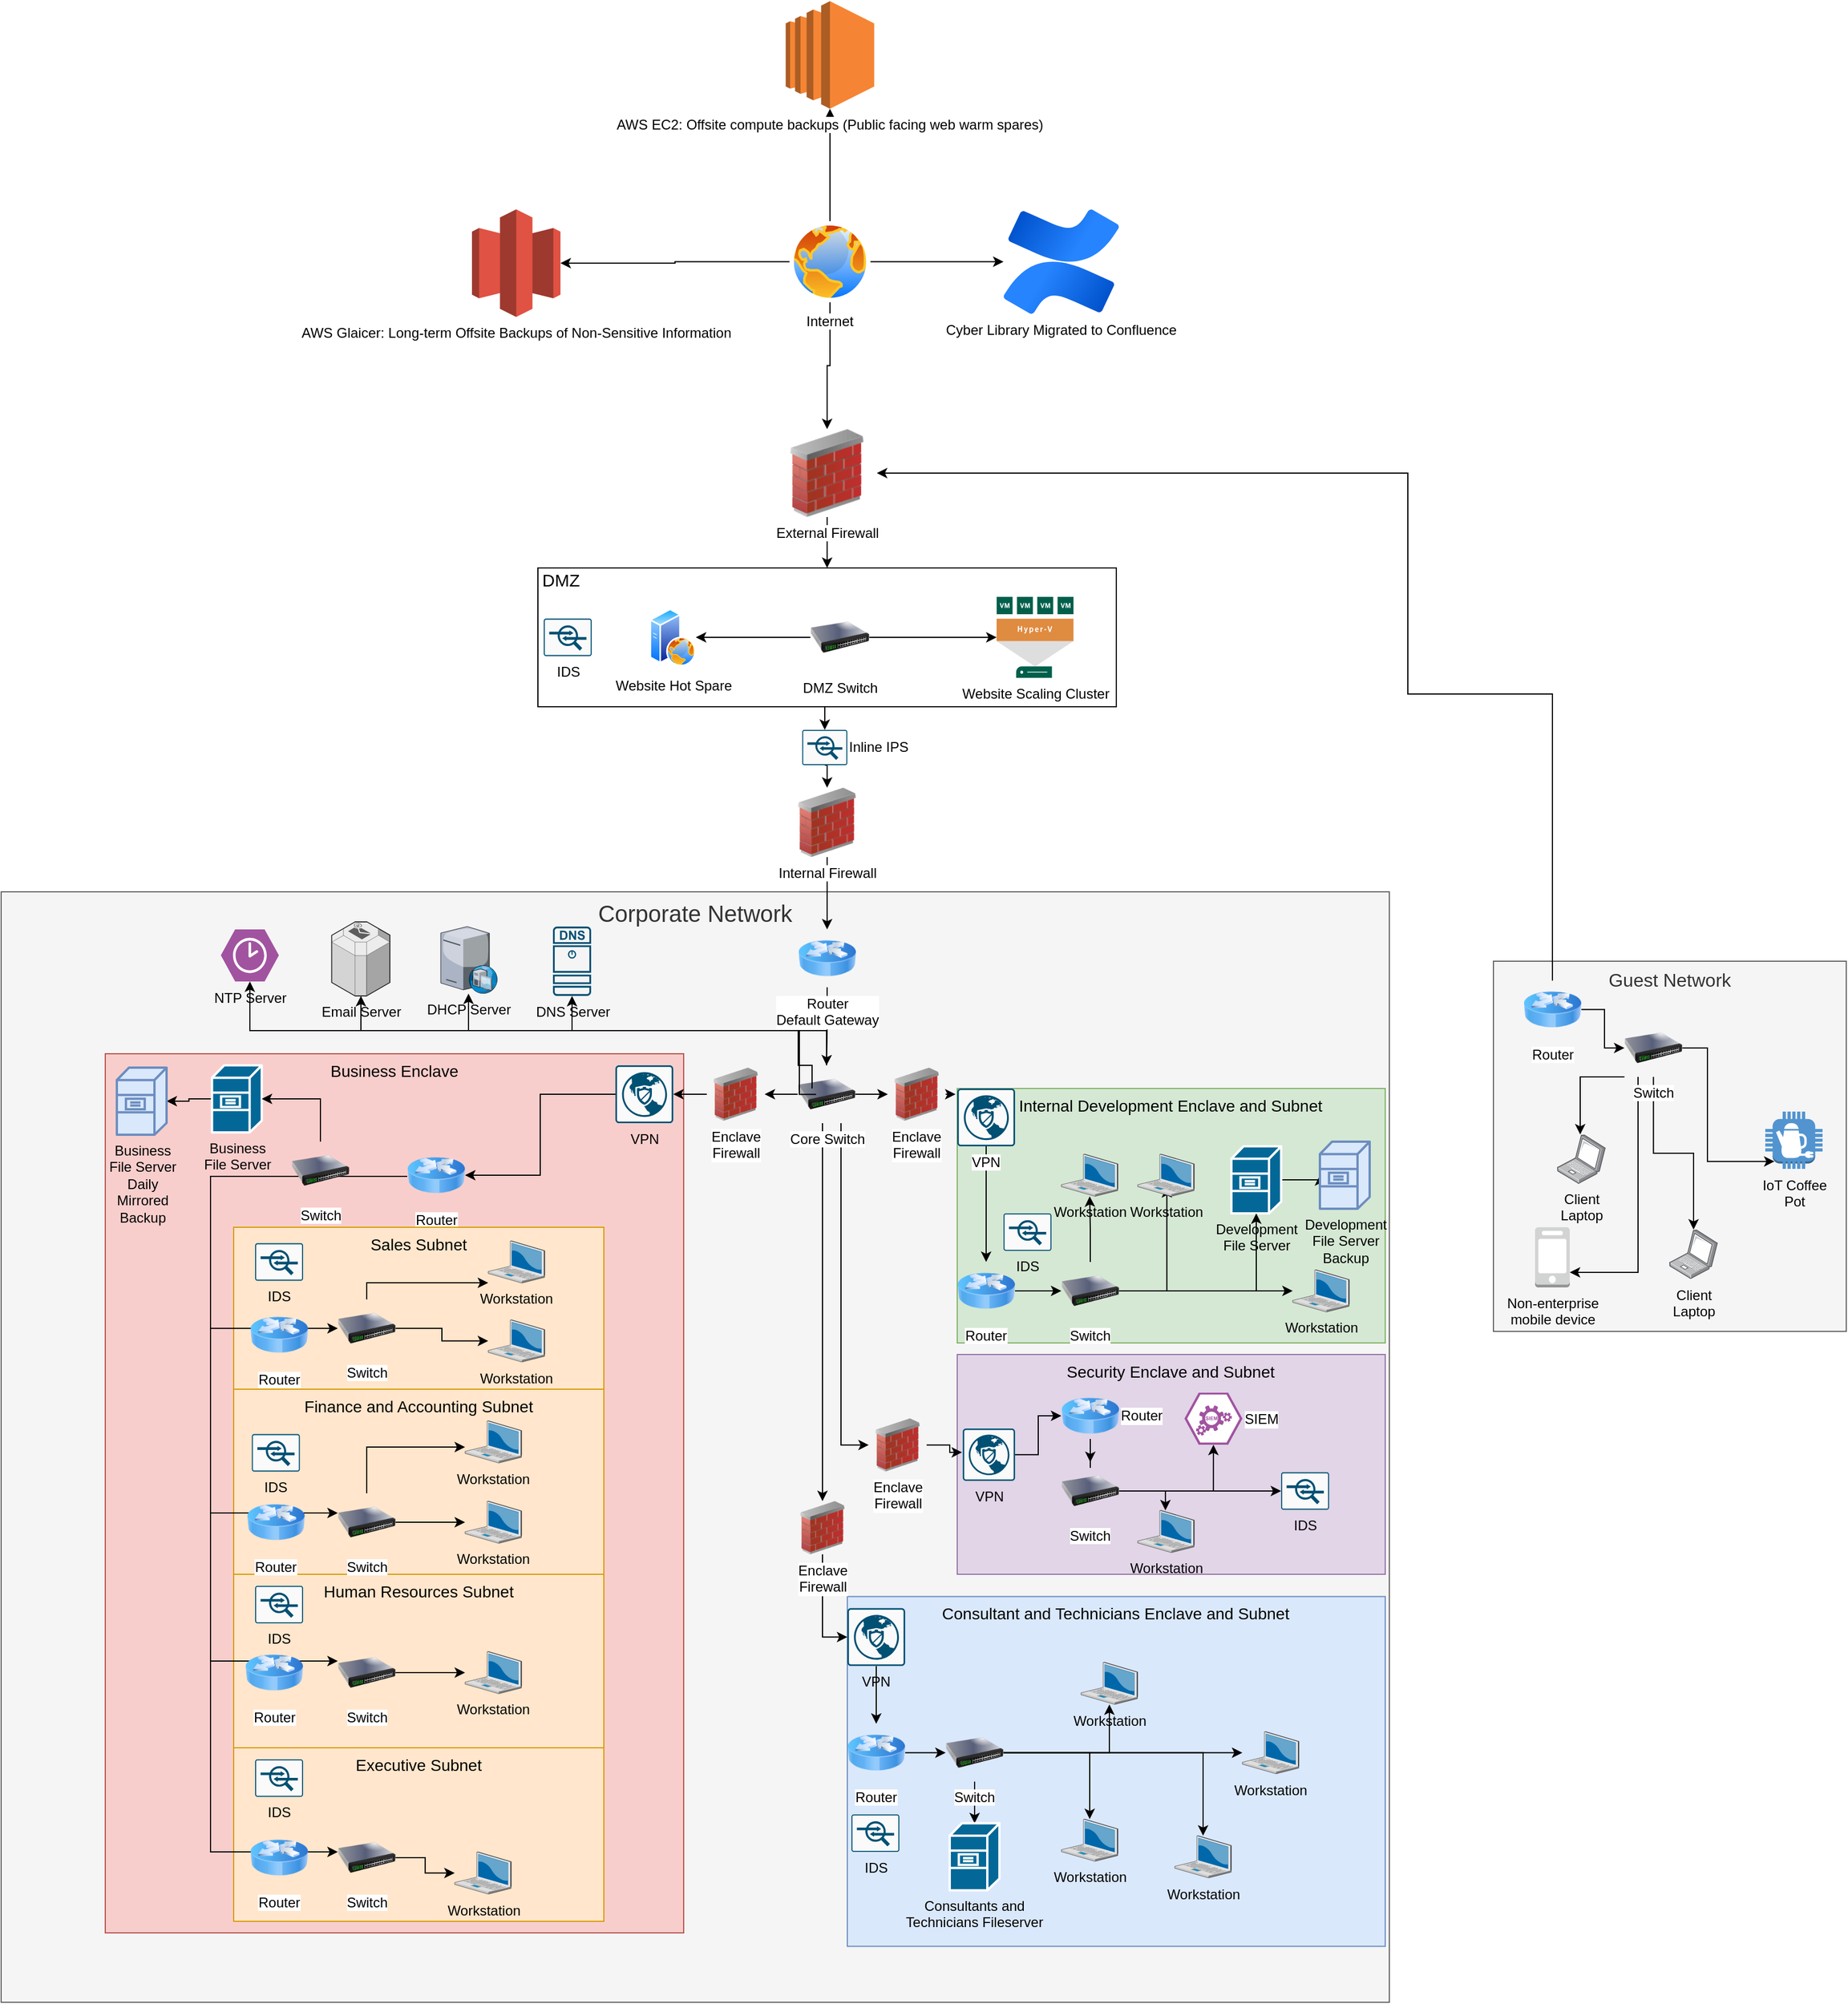<mxfile version="13.11.0" type="device"><diagram id="u_ehcdMOHUAK1EdQ8wX_" name="Page-1"><mxGraphModel dx="2146" dy="2071" grid="1" gridSize="10" guides="1" tooltips="1" connect="1" arrows="1" fold="1" page="1" pageScale="1" pageWidth="850" pageHeight="1100" math="0" shadow="0"><root><mxCell id="0"/><mxCell id="1" parent="0"/><mxCell id="gF_fDFr7XW9QBrpPYBsz-3" value="&lt;font style=&quot;font-size: 20px&quot;&gt;Corporate Network&lt;/font&gt;" style="rounded=0;whiteSpace=wrap;html=1;fillColor=#f5f5f5;strokeColor=#666666;fontColor=#333333;verticalAlign=top;" parent="1" vertex="1"><mxGeometry x="-560" y="280" width="1200" height="960" as="geometry"/></mxCell><mxCell id="3FrLMe8r2dk3RwsFXoBs-33" value="&lt;font style=&quot;font-size: 14px&quot;&gt;Business Enclave&lt;/font&gt;" style="rounded=0;whiteSpace=wrap;html=1;verticalAlign=top;labelBackgroundColor=none;fillColor=#f8cecc;strokeColor=#b85450;" parent="1" vertex="1"><mxGeometry x="-470" y="420" width="500" height="760" as="geometry"/></mxCell><mxCell id="gF_fDFr7XW9QBrpPYBsz-6" value="&lt;font style=&quot;font-size: 14px&quot;&gt;Finance and Accounting Subnet&lt;/font&gt;" style="rounded=0;whiteSpace=wrap;html=1;verticalAlign=top;labelBackgroundColor=none;fillColor=#ffe6cc;strokeColor=#d79b00;" parent="1" vertex="1"><mxGeometry x="-359" y="710" width="320" height="160" as="geometry"/></mxCell><mxCell id="3FrLMe8r2dk3RwsFXoBs-3" value="&lt;font style=&quot;font-size: 14px&quot;&gt;Consultant and Technicians Enclave and Subnet&lt;/font&gt;" style="rounded=0;whiteSpace=wrap;html=1;verticalAlign=top;labelBackgroundColor=none;fillColor=#dae8fc;strokeColor=#6c8ebf;" parent="1" vertex="1"><mxGeometry x="171.47" y="889.25" width="465" height="302.4" as="geometry"/></mxCell><mxCell id="3FrLMe8r2dk3RwsFXoBs-18" style="edgeStyle=orthogonalEdgeStyle;rounded=0;orthogonalLoop=1;jettySize=auto;html=1;" parent="1" source="dBko6rrVKHYbk5EuPUjz-1" target="dBko6rrVKHYbk5EuPUjz-3" edge="1"><mxGeometry relative="1" as="geometry"/></mxCell><mxCell id="dBko6rrVKHYbk5EuPUjz-1" value="Router&lt;br&gt;Default Gateway" style="image;html=1;image=img/lib/clip_art/networking/Router_Icon_128x128.png" parent="1" vertex="1"><mxGeometry x="129" y="312.5" width="50" height="50" as="geometry"/></mxCell><mxCell id="3FrLMe8r2dk3RwsFXoBs-47" style="edgeStyle=orthogonalEdgeStyle;rounded=0;orthogonalLoop=1;jettySize=auto;html=1;entryX=0.5;entryY=0;entryDx=0;entryDy=0;" parent="1" source="dBko6rrVKHYbk5EuPUjz-3" target="Wy-iinTYMPaem2PODy2R-119" edge="1"><mxGeometry relative="1" as="geometry"><Array as="points"><mxPoint x="150" y="550"/><mxPoint x="150" y="550"/></Array><mxPoint x="150" y="840" as="targetPoint"/></mxGeometry></mxCell><mxCell id="3FrLMe8r2dk3RwsFXoBs-140" style="edgeStyle=orthogonalEdgeStyle;rounded=0;orthogonalLoop=1;jettySize=auto;html=1;entryX=0.5;entryY=1;entryDx=0;entryDy=0;entryPerimeter=0;" parent="1" source="dBko6rrVKHYbk5EuPUjz-3" target="3FrLMe8r2dk3RwsFXoBs-134" edge="1"><mxGeometry relative="1" as="geometry"><Array as="points"><mxPoint x="130" y="400"/><mxPoint x="-66" y="400"/></Array></mxGeometry></mxCell><mxCell id="3FrLMe8r2dk3RwsFXoBs-162" style="edgeStyle=orthogonalEdgeStyle;rounded=0;orthogonalLoop=1;jettySize=auto;html=1;entryX=0.5;entryY=1;entryDx=0;entryDy=0;entryPerimeter=0;" parent="1" source="dBko6rrVKHYbk5EuPUjz-3" target="3FrLMe8r2dk3RwsFXoBs-161" edge="1"><mxGeometry relative="1" as="geometry"><Array as="points"><mxPoint x="154" y="400"/><mxPoint x="-345" y="400"/></Array></mxGeometry></mxCell><mxCell id="Wy-iinTYMPaem2PODy2R-123" style="edgeStyle=orthogonalEdgeStyle;rounded=0;orthogonalLoop=1;jettySize=auto;html=1;exitX=0.75;exitY=1;exitDx=0;exitDy=0;entryX=0;entryY=0.5;entryDx=0;entryDy=0;" edge="1" parent="1" source="dBko6rrVKHYbk5EuPUjz-3" target="Wy-iinTYMPaem2PODy2R-122"><mxGeometry relative="1" as="geometry"/></mxCell><mxCell id="Wy-iinTYMPaem2PODy2R-128" style="edgeStyle=orthogonalEdgeStyle;rounded=0;orthogonalLoop=1;jettySize=auto;html=1;exitX=1;exitY=0.5;exitDx=0;exitDy=0;" edge="1" parent="1" source="dBko6rrVKHYbk5EuPUjz-3" target="Wy-iinTYMPaem2PODy2R-127"><mxGeometry relative="1" as="geometry"/></mxCell><mxCell id="Wy-iinTYMPaem2PODy2R-132" style="edgeStyle=orthogonalEdgeStyle;rounded=0;orthogonalLoop=1;jettySize=auto;html=1;entryX=1;entryY=0.5;entryDx=0;entryDy=0;" edge="1" parent="1" source="dBko6rrVKHYbk5EuPUjz-3" target="Wy-iinTYMPaem2PODy2R-130"><mxGeometry relative="1" as="geometry"/></mxCell><mxCell id="dBko6rrVKHYbk5EuPUjz-3" value="Core Switch" style="image;html=1;image=img/lib/clip_art/networking/Switch_128x128.png" parent="1" vertex="1"><mxGeometry x="128.5" y="430" width="50" height="50" as="geometry"/></mxCell><mxCell id="3FrLMe8r2dk3RwsFXoBs-154" style="edgeStyle=orthogonalEdgeStyle;rounded=0;orthogonalLoop=1;jettySize=auto;html=1;" parent="1" source="dBko6rrVKHYbk5EuPUjz-7" target="3FrLMe8r2dk3RwsFXoBs-153" edge="1"><mxGeometry relative="1" as="geometry"/></mxCell><mxCell id="Wy-iinTYMPaem2PODy2R-136" style="edgeStyle=orthogonalEdgeStyle;rounded=0;orthogonalLoop=1;jettySize=auto;html=1;exitX=0.5;exitY=1;exitDx=0;exitDy=0;entryX=0.5;entryY=0;entryDx=0;entryDy=0;" edge="1" parent="1" source="dBko6rrVKHYbk5EuPUjz-7" target="3FrLMe8r2dk3RwsFXoBs-138"><mxGeometry relative="1" as="geometry"/></mxCell><mxCell id="Wy-iinTYMPaem2PODy2R-151" style="edgeStyle=orthogonalEdgeStyle;rounded=0;orthogonalLoop=1;jettySize=auto;html=1;exitX=0;exitY=0.5;exitDx=0;exitDy=0;entryX=1;entryY=0.5;entryDx=0;entryDy=0;entryPerimeter=0;" edge="1" parent="1" source="dBko6rrVKHYbk5EuPUjz-7" target="Wy-iinTYMPaem2PODy2R-150"><mxGeometry relative="1" as="geometry"/></mxCell><mxCell id="Wy-iinTYMPaem2PODy2R-153" style="edgeStyle=orthogonalEdgeStyle;rounded=0;orthogonalLoop=1;jettySize=auto;html=1;exitX=0.5;exitY=0;exitDx=0;exitDy=0;entryX=0.5;entryY=1;entryDx=0;entryDy=0;entryPerimeter=0;" edge="1" parent="1" source="dBko6rrVKHYbk5EuPUjz-7" target="Wy-iinTYMPaem2PODy2R-152"><mxGeometry relative="1" as="geometry"/></mxCell><mxCell id="dBko6rrVKHYbk5EuPUjz-7" value="Internet" style="aspect=fixed;perimeter=ellipsePerimeter;html=1;align=center;shadow=0;dashed=0;spacingTop=3;image;image=img/lib/active_directory/internet_globe.svg;" parent="1" vertex="1"><mxGeometry x="121.47" y="-299.75" width="70" height="70" as="geometry"/></mxCell><mxCell id="gF_fDFr7XW9QBrpPYBsz-4" value="&lt;font style=&quot;font-size: 16px&quot;&gt;Guest Network&lt;/font&gt;" style="rounded=0;whiteSpace=wrap;html=1;fillColor=#f5f5f5;strokeColor=#666666;fontColor=#333333;verticalAlign=top;" parent="1" vertex="1"><mxGeometry x="730" y="340" width="305" height="320" as="geometry"/></mxCell><mxCell id="3FrLMe8r2dk3RwsFXoBs-137" style="edgeStyle=orthogonalEdgeStyle;rounded=0;orthogonalLoop=1;jettySize=auto;html=1;entryX=1;entryY=0.5;entryDx=0;entryDy=0;" parent="1" source="gF_fDFr7XW9QBrpPYBsz-5" target="3FrLMe8r2dk3RwsFXoBs-23" edge="1"><mxGeometry relative="1" as="geometry"/></mxCell><mxCell id="gF_fDFr7XW9QBrpPYBsz-5" value="VPN" style="points=[[0.015,0.015,0],[0.985,0.015,0],[0.985,0.985,0],[0.015,0.985,0],[0.25,0,0],[0.5,0,0],[0.75,0,0],[1,0.25,0],[1,0.5,0],[1,0.75,0],[0.75,1,0],[0.5,1,0],[0.25,1,0],[0,0.75,0],[0,0.5,0],[0,0.25,0]];verticalLabelPosition=bottom;html=1;verticalAlign=top;aspect=fixed;align=center;pointerEvents=1;shape=mxgraph.cisco19.rect;prIcon=virtual_private_network;fillColor=#FAFAFA;strokeColor=#005073;" parent="1" vertex="1"><mxGeometry x="-29" y="430" width="50" height="50" as="geometry"/></mxCell><mxCell id="gF_fDFr7XW9QBrpPYBsz-8" value="&lt;font style=&quot;font-size: 14px&quot;&gt;Executive Subnet&lt;/font&gt;" style="rounded=0;whiteSpace=wrap;html=1;verticalAlign=top;labelBackgroundColor=none;fillColor=#ffe6cc;strokeColor=#d79b00;" parent="1" vertex="1"><mxGeometry x="-359" y="1020" width="320" height="150" as="geometry"/></mxCell><mxCell id="gF_fDFr7XW9QBrpPYBsz-9" value="&lt;font style=&quot;font-size: 14px&quot;&gt;Internal Development Enclave and Subnet&lt;/font&gt;" style="rounded=0;whiteSpace=wrap;html=1;verticalAlign=top;labelBackgroundColor=none;fillColor=#d5e8d4;strokeColor=#82b366;" parent="1" vertex="1"><mxGeometry x="266.47" y="450" width="370" height="220" as="geometry"/></mxCell><mxCell id="gF_fDFr7XW9QBrpPYBsz-10" value="Non-enterprise&lt;br&gt;mobile device" style="outlineConnect=0;dashed=0;verticalLabelPosition=bottom;verticalAlign=top;align=center;html=1;shape=mxgraph.aws3.mobile_client;fillColor=#D2D3D3;gradientColor=none;labelBackgroundColor=none;" parent="1" vertex="1"><mxGeometry x="766" y="570" width="30" height="52" as="geometry"/></mxCell><mxCell id="gF_fDFr7XW9QBrpPYBsz-11" value="Client&lt;br&gt;Laptop" style="points=[];aspect=fixed;html=1;align=center;shadow=0;dashed=0;image;image=img/lib/allied_telesis/computer_and_terminals/Laptop.svg;labelBackgroundColor=none;" parent="1" vertex="1"><mxGeometry x="785" y="489.8" width="42" height="42.6" as="geometry"/></mxCell><mxCell id="gF_fDFr7XW9QBrpPYBsz-12" value="Client&lt;br&gt;Laptop" style="points=[];aspect=fixed;html=1;align=center;shadow=0;dashed=0;image;image=img/lib/allied_telesis/computer_and_terminals/Laptop.svg;labelBackgroundColor=none;" parent="1" vertex="1"><mxGeometry x="881.95" y="572" width="42" height="42.6" as="geometry"/></mxCell><mxCell id="gF_fDFr7XW9QBrpPYBsz-13" value="IoT Coffee&lt;br&gt;Pot" style="outlineConnect=0;dashed=0;verticalLabelPosition=bottom;verticalAlign=top;align=center;html=1;shape=mxgraph.aws3.coffee_pot;fillColor=#5294CF;gradientColor=none;labelBackgroundColor=none;" parent="1" vertex="1"><mxGeometry x="965" y="470" width="49.5" height="49.5" as="geometry"/></mxCell><mxCell id="3FrLMe8r2dk3RwsFXoBs-4" value="&lt;font style=&quot;font-size: 14px&quot;&gt;Human Resources Subnet&lt;/font&gt;" style="rounded=0;whiteSpace=wrap;html=1;verticalAlign=top;labelBackgroundColor=none;fillColor=#ffe6cc;strokeColor=#d79b00;" parent="1" vertex="1"><mxGeometry x="-359" y="870" width="320" height="150" as="geometry"/></mxCell><mxCell id="Wy-iinTYMPaem2PODy2R-156" style="edgeStyle=orthogonalEdgeStyle;rounded=0;orthogonalLoop=1;jettySize=auto;html=1;" edge="1" parent="1" source="3FrLMe8r2dk3RwsFXoBs-5" target="Wy-iinTYMPaem2PODy2R-155"><mxGeometry relative="1" as="geometry"/></mxCell><mxCell id="3FrLMe8r2dk3RwsFXoBs-5" value="Business&lt;br&gt;File Server" style="shape=mxgraph.cisco.servers.file_server;html=1;pointerEvents=1;dashed=0;fillColor=#036897;strokeColor=#ffffff;strokeWidth=2;verticalLabelPosition=bottom;verticalAlign=top;align=center;outlineConnect=0;" parent="1" vertex="1"><mxGeometry x="-377.73" y="430" width="43" height="58" as="geometry"/></mxCell><mxCell id="Wy-iinTYMPaem2PODy2R-163" style="edgeStyle=orthogonalEdgeStyle;rounded=0;orthogonalLoop=1;jettySize=auto;html=1;exitX=1;exitY=0.5;exitDx=0;exitDy=0;exitPerimeter=0;entryX=0;entryY=0.5;entryDx=0;entryDy=0;entryPerimeter=0;" edge="1" parent="1" source="3FrLMe8r2dk3RwsFXoBs-7" target="Wy-iinTYMPaem2PODy2R-162"><mxGeometry relative="1" as="geometry"/></mxCell><mxCell id="3FrLMe8r2dk3RwsFXoBs-7" value="Development&lt;br&gt;File Server" style="shape=mxgraph.cisco.servers.file_server;html=1;pointerEvents=1;dashed=0;fillColor=#036897;strokeColor=#ffffff;strokeWidth=2;verticalLabelPosition=bottom;verticalAlign=top;align=center;outlineConnect=0;" parent="1" vertex="1"><mxGeometry x="503.47" y="500" width="43" height="58" as="geometry"/></mxCell><mxCell id="3FrLMe8r2dk3RwsFXoBs-108" style="edgeStyle=orthogonalEdgeStyle;rounded=0;orthogonalLoop=1;jettySize=auto;html=1;" parent="1" source="3FrLMe8r2dk3RwsFXoBs-8" target="3FrLMe8r2dk3RwsFXoBs-26" edge="1"><mxGeometry relative="1" as="geometry"/></mxCell><mxCell id="3FrLMe8r2dk3RwsFXoBs-8" value="VPN" style="points=[[0.015,0.015,0],[0.985,0.015,0],[0.985,0.985,0],[0.015,0.985,0],[0.25,0,0],[0.5,0,0],[0.75,0,0],[1,0.25,0],[1,0.5,0],[1,0.75,0],[0.75,1,0],[0.5,1,0],[0.25,1,0],[0,0.75,0],[0,0.5,0],[0,0.25,0]];verticalLabelPosition=bottom;html=1;verticalAlign=top;aspect=fixed;align=center;pointerEvents=1;shape=mxgraph.cisco19.rect;prIcon=virtual_private_network;fillColor=#FAFAFA;strokeColor=#005073;labelBackgroundColor=#ffffff;" parent="1" vertex="1"><mxGeometry x="266.47" y="450" width="50" height="50" as="geometry"/></mxCell><mxCell id="3FrLMe8r2dk3RwsFXoBs-76" value="" style="edgeStyle=orthogonalEdgeStyle;rounded=0;orthogonalLoop=1;jettySize=auto;html=1;" parent="1" source="3FrLMe8r2dk3RwsFXoBs-10" target="3FrLMe8r2dk3RwsFXoBs-25" edge="1"><mxGeometry relative="1" as="geometry"/></mxCell><mxCell id="3FrLMe8r2dk3RwsFXoBs-10" value="VPN" style="points=[[0.015,0.015,0],[0.985,0.015,0],[0.985,0.985,0],[0.015,0.985,0],[0.25,0,0],[0.5,0,0],[0.75,0,0],[1,0.25,0],[1,0.5,0],[1,0.75,0],[0.75,1,0],[0.5,1,0],[0.25,1,0],[0,0.75,0],[0,0.5,0],[0,0.25,0]];verticalLabelPosition=bottom;html=1;verticalAlign=top;aspect=fixed;align=center;pointerEvents=1;shape=mxgraph.cisco19.rect;prIcon=virtual_private_network;fillColor=#FAFAFA;strokeColor=#005073;" parent="1" vertex="1"><mxGeometry x="171.47" y="899.25" width="50" height="50" as="geometry"/></mxCell><mxCell id="3FrLMe8r2dk3RwsFXoBs-151" style="edgeStyle=orthogonalEdgeStyle;rounded=0;orthogonalLoop=1;jettySize=auto;html=1;" parent="1" source="3FrLMe8r2dk3RwsFXoBs-13" target="3FrLMe8r2dk3RwsFXoBs-144" edge="1"><mxGeometry relative="1" as="geometry"/></mxCell><mxCell id="3FrLMe8r2dk3RwsFXoBs-152" style="edgeStyle=orthogonalEdgeStyle;rounded=0;orthogonalLoop=1;jettySize=auto;html=1;" parent="1" source="3FrLMe8r2dk3RwsFXoBs-13" target="3FrLMe8r2dk3RwsFXoBs-146" edge="1"><mxGeometry relative="1" as="geometry"/></mxCell><mxCell id="3FrLMe8r2dk3RwsFXoBs-155" style="edgeStyle=orthogonalEdgeStyle;rounded=0;orthogonalLoop=1;jettySize=auto;html=1;entryX=0.515;entryY=0.781;entryDx=0;entryDy=0;entryPerimeter=0;" parent="1" source="3FrLMe8r2dk3RwsFXoBs-13" target="3FrLMe8r2dk3RwsFXoBs-145" edge="1"><mxGeometry relative="1" as="geometry"/></mxCell><mxCell id="3FrLMe8r2dk3RwsFXoBs-156" style="edgeStyle=orthogonalEdgeStyle;rounded=0;orthogonalLoop=1;jettySize=auto;html=1;entryX=0.5;entryY=1;entryDx=0;entryDy=0;entryPerimeter=0;" parent="1" source="3FrLMe8r2dk3RwsFXoBs-13" target="3FrLMe8r2dk3RwsFXoBs-7" edge="1"><mxGeometry relative="1" as="geometry"/></mxCell><mxCell id="3FrLMe8r2dk3RwsFXoBs-13" value="Switch" style="image;html=1;image=img/lib/clip_art/networking/Switch_128x128.png" parent="1" vertex="1"><mxGeometry x="356.47" y="600" width="50" height="50" as="geometry"/></mxCell><mxCell id="3FrLMe8r2dk3RwsFXoBs-125" style="edgeStyle=orthogonalEdgeStyle;rounded=0;orthogonalLoop=1;jettySize=auto;html=1;" parent="1" source="3FrLMe8r2dk3RwsFXoBs-14" target="3FrLMe8r2dk3RwsFXoBs-122" edge="1"><mxGeometry relative="1" as="geometry"/></mxCell><mxCell id="3FrLMe8r2dk3RwsFXoBs-126" style="edgeStyle=orthogonalEdgeStyle;rounded=0;orthogonalLoop=1;jettySize=auto;html=1;" parent="1" source="3FrLMe8r2dk3RwsFXoBs-14" target="3FrLMe8r2dk3RwsFXoBs-121" edge="1"><mxGeometry relative="1" as="geometry"><Array as="points"><mxPoint x="-244" y="760"/><mxPoint x="-135" y="760"/></Array></mxGeometry></mxCell><mxCell id="3FrLMe8r2dk3RwsFXoBs-14" value="Switch" style="image;html=1;image=img/lib/clip_art/networking/Switch_128x128.png" parent="1" vertex="1"><mxGeometry x="-269" y="800" width="50" height="50" as="geometry"/></mxCell><mxCell id="3FrLMe8r2dk3RwsFXoBs-36" style="edgeStyle=orthogonalEdgeStyle;rounded=0;orthogonalLoop=1;jettySize=auto;html=1;" parent="1" source="3FrLMe8r2dk3RwsFXoBs-23" target="3FrLMe8r2dk3RwsFXoBs-29" edge="1"><mxGeometry relative="1" as="geometry"><mxPoint x="-499" y="1040" as="targetPoint"/><Array as="points"><mxPoint x="-379" y="526"/><mxPoint x="-379" y="1110"/></Array></mxGeometry></mxCell><mxCell id="3FrLMe8r2dk3RwsFXoBs-39" style="edgeStyle=orthogonalEdgeStyle;rounded=0;orthogonalLoop=1;jettySize=auto;html=1;" parent="1" source="3FrLMe8r2dk3RwsFXoBs-23" target="3FrLMe8r2dk3RwsFXoBs-28" edge="1"><mxGeometry relative="1" as="geometry"><mxPoint x="-509" y="990" as="targetPoint"/><Array as="points"><mxPoint x="-379" y="526"/><mxPoint x="-379" y="945"/></Array></mxGeometry></mxCell><mxCell id="3FrLMe8r2dk3RwsFXoBs-40" style="edgeStyle=orthogonalEdgeStyle;rounded=0;orthogonalLoop=1;jettySize=auto;html=1;" parent="1" source="3FrLMe8r2dk3RwsFXoBs-23" target="3FrLMe8r2dk3RwsFXoBs-14" edge="1"><mxGeometry relative="1" as="geometry"><mxPoint x="-509" y="820" as="targetPoint"/><Array as="points"><mxPoint x="-379" y="526"/><mxPoint x="-379" y="817"/></Array></mxGeometry></mxCell><mxCell id="3FrLMe8r2dk3RwsFXoBs-23" value="Router" style="image;html=1;image=img/lib/clip_art/networking/Router_Icon_128x128.png" parent="1" vertex="1"><mxGeometry x="-209" y="500" width="50" height="50" as="geometry"/></mxCell><mxCell id="3FrLMe8r2dk3RwsFXoBs-105" style="edgeStyle=orthogonalEdgeStyle;rounded=0;orthogonalLoop=1;jettySize=auto;html=1;" parent="1" source="3FrLMe8r2dk3RwsFXoBs-25" target="3FrLMe8r2dk3RwsFXoBs-77" edge="1"><mxGeometry relative="1" as="geometry"/></mxCell><mxCell id="3FrLMe8r2dk3RwsFXoBs-25" value="Router" style="image;html=1;image=img/lib/clip_art/networking/Router_Icon_128x128.png" parent="1" vertex="1"><mxGeometry x="171.47" y="999.25" width="50" height="50" as="geometry"/></mxCell><mxCell id="3FrLMe8r2dk3RwsFXoBs-109" style="edgeStyle=orthogonalEdgeStyle;rounded=0;orthogonalLoop=1;jettySize=auto;html=1;" parent="1" source="3FrLMe8r2dk3RwsFXoBs-26" target="3FrLMe8r2dk3RwsFXoBs-13" edge="1"><mxGeometry relative="1" as="geometry"/></mxCell><mxCell id="3FrLMe8r2dk3RwsFXoBs-26" value="Router" style="image;html=1;image=img/lib/clip_art/networking/Router_Icon_128x128.png" parent="1" vertex="1"><mxGeometry x="266.47" y="600" width="50" height="50" as="geometry"/></mxCell><mxCell id="3FrLMe8r2dk3RwsFXoBs-129" style="edgeStyle=orthogonalEdgeStyle;rounded=0;orthogonalLoop=1;jettySize=auto;html=1;" parent="1" source="3FrLMe8r2dk3RwsFXoBs-28" target="3FrLMe8r2dk3RwsFXoBs-123" edge="1"><mxGeometry relative="1" as="geometry"/></mxCell><mxCell id="3FrLMe8r2dk3RwsFXoBs-28" value="Switch" style="image;html=1;image=img/lib/clip_art/networking/Switch_128x128.png" parent="1" vertex="1"><mxGeometry x="-269" y="930" width="50" height="50" as="geometry"/></mxCell><mxCell id="3FrLMe8r2dk3RwsFXoBs-130" style="edgeStyle=orthogonalEdgeStyle;rounded=0;orthogonalLoop=1;jettySize=auto;html=1;" parent="1" source="3FrLMe8r2dk3RwsFXoBs-29" target="3FrLMe8r2dk3RwsFXoBs-124" edge="1"><mxGeometry relative="1" as="geometry"/></mxCell><mxCell id="3FrLMe8r2dk3RwsFXoBs-29" value="Switch" style="image;html=1;image=img/lib/clip_art/networking/Switch_128x128.png" parent="1" vertex="1"><mxGeometry x="-269" y="1090" width="50" height="50" as="geometry"/></mxCell><mxCell id="3FrLMe8r2dk3RwsFXoBs-30" value="&lt;font style=&quot;font-size: 14px&quot;&gt;Sales Subnet&lt;/font&gt;" style="rounded=0;whiteSpace=wrap;html=1;verticalAlign=top;labelBackgroundColor=none;fillColor=#ffe6cc;strokeColor=#d79b00;" parent="1" vertex="1"><mxGeometry x="-359" y="570" width="320" height="140" as="geometry"/></mxCell><mxCell id="3FrLMe8r2dk3RwsFXoBs-127" style="edgeStyle=orthogonalEdgeStyle;rounded=0;orthogonalLoop=1;jettySize=auto;html=1;" parent="1" source="3FrLMe8r2dk3RwsFXoBs-32" target="3FrLMe8r2dk3RwsFXoBs-120" edge="1"><mxGeometry relative="1" as="geometry"/></mxCell><mxCell id="3FrLMe8r2dk3RwsFXoBs-128" style="edgeStyle=orthogonalEdgeStyle;rounded=0;orthogonalLoop=1;jettySize=auto;html=1;" parent="1" source="3FrLMe8r2dk3RwsFXoBs-32" target="3FrLMe8r2dk3RwsFXoBs-119" edge="1"><mxGeometry relative="1" as="geometry"><Array as="points"><mxPoint x="-244" y="618"/></Array></mxGeometry></mxCell><mxCell id="3FrLMe8r2dk3RwsFXoBs-32" value="Switch" style="image;html=1;image=img/lib/clip_art/networking/Switch_128x128.png" parent="1" vertex="1"><mxGeometry x="-269" y="632.4" width="50" height="50" as="geometry"/></mxCell><mxCell id="3FrLMe8r2dk3RwsFXoBs-37" style="edgeStyle=orthogonalEdgeStyle;rounded=0;orthogonalLoop=1;jettySize=auto;html=1;entryX=0;entryY=0.5;entryDx=0;entryDy=0;" parent="1" source="3FrLMe8r2dk3RwsFXoBs-23" target="3FrLMe8r2dk3RwsFXoBs-32" edge="1"><mxGeometry relative="1" as="geometry"><Array as="points"><mxPoint x="-379" y="526"/><mxPoint x="-379" y="657"/></Array></mxGeometry></mxCell><mxCell id="3FrLMe8r2dk3RwsFXoBs-43" value="&lt;font style=&quot;font-size: 14px&quot;&gt;Security Enclave and Subnet&lt;/font&gt;" style="rounded=0;whiteSpace=wrap;html=1;verticalAlign=top;labelBackgroundColor=none;fillColor=#e1d5e7;strokeColor=#9673a6;" parent="1" vertex="1"><mxGeometry x="266.47" y="680" width="370" height="190" as="geometry"/></mxCell><mxCell id="3FrLMe8r2dk3RwsFXoBs-58" style="edgeStyle=orthogonalEdgeStyle;rounded=0;orthogonalLoop=1;jettySize=auto;html=1;" parent="1" source="3FrLMe8r2dk3RwsFXoBs-44" target="3FrLMe8r2dk3RwsFXoBs-48" edge="1"><mxGeometry relative="1" as="geometry"/></mxCell><mxCell id="3FrLMe8r2dk3RwsFXoBs-44" value="VPN" style="points=[[0.015,0.015,0],[0.985,0.015,0],[0.985,0.985,0],[0.015,0.985,0],[0.25,0,0],[0.5,0,0],[0.75,0,0],[1,0.25,0],[1,0.5,0],[1,0.75,0],[0.75,1,0],[0.5,1,0],[0.25,1,0],[0,0.75,0],[0,0.5,0],[0,0.25,0]];verticalLabelPosition=bottom;html=1;verticalAlign=top;aspect=fixed;align=center;pointerEvents=1;shape=mxgraph.cisco19.rect;prIcon=virtual_private_network;fillColor=#FAFAFA;strokeColor=#005073;" parent="1" vertex="1"><mxGeometry x="271.27" y="744" width="45.2" height="45.2" as="geometry"/></mxCell><mxCell id="3FrLMe8r2dk3RwsFXoBs-61" style="edgeStyle=orthogonalEdgeStyle;rounded=0;orthogonalLoop=1;jettySize=auto;html=1;" parent="1" source="3FrLMe8r2dk3RwsFXoBs-48" target="3FrLMe8r2dk3RwsFXoBs-56" edge="1"><mxGeometry relative="1" as="geometry"/></mxCell><mxCell id="3FrLMe8r2dk3RwsFXoBs-48" value="Router" style="image;html=1;image=img/lib/clip_art/networking/Router_Icon_128x128.png;labelPosition=right;verticalLabelPosition=middle;align=left;verticalAlign=middle;" parent="1" vertex="1"><mxGeometry x="356.47" y="708.0" width="50" height="50" as="geometry"/></mxCell><mxCell id="3FrLMe8r2dk3RwsFXoBs-49" value="SIEM" style="verticalLabelPosition=middle;html=1;fillColor=#A153A0;strokeColor=#ffffff;verticalAlign=middle;align=left;points=[[0,0.5,0],[0.125,0.25,0],[0.25,0,0],[0.5,0,0],[0.75,0,0],[0.875,0.25,0],[1,0.5,0],[0.875,0.75,0],[0.75,1,0],[0.5,1,0],[0.125,0.75,0]];pointerEvents=1;shape=mxgraph.cisco_safe.compositeIcon;bgIcon=mxgraph.cisco_safe.design.blank_device;resIcon=mxgraph.cisco_safe.design.siem_2;labelBackgroundColor=#ffffff;labelPosition=right;" parent="1" vertex="1"><mxGeometry x="462.94" y="713" width="50" height="45" as="geometry"/></mxCell><mxCell id="3FrLMe8r2dk3RwsFXoBs-51" value="IDS" style="points=[[0.015,0.015,0],[0.985,0.015,0],[0.985,0.985,0],[0.015,0.985,0],[0.25,0,0],[0.5,0,0],[0.75,0,0],[1,0.25,0],[1,0.5,0],[1,0.75,0],[0.75,1,0],[0.5,1,0],[0.25,1,0],[0,0.75,0],[0,0.5,0],[0,0.25,0]];verticalLabelPosition=bottom;html=1;verticalAlign=top;aspect=fixed;align=center;pointerEvents=1;shape=mxgraph.cisco19.rect;prIcon=ips_ids;fillColor=#FAFAFA;strokeColor=#005073;" parent="1" vertex="1"><mxGeometry x="546.47" y="781.8" width="41.47" height="32.4" as="geometry"/></mxCell><mxCell id="3FrLMe8r2dk3RwsFXoBs-62" style="edgeStyle=orthogonalEdgeStyle;rounded=0;orthogonalLoop=1;jettySize=auto;html=1;entryX=0;entryY=0.5;entryDx=0;entryDy=0;entryPerimeter=0;" parent="1" source="3FrLMe8r2dk3RwsFXoBs-56" target="3FrLMe8r2dk3RwsFXoBs-51" edge="1"><mxGeometry relative="1" as="geometry"/></mxCell><mxCell id="3FrLMe8r2dk3RwsFXoBs-63" style="edgeStyle=orthogonalEdgeStyle;rounded=0;orthogonalLoop=1;jettySize=auto;html=1;entryX=0.5;entryY=1;entryDx=0;entryDy=0;entryPerimeter=0;" parent="1" source="3FrLMe8r2dk3RwsFXoBs-56" target="3FrLMe8r2dk3RwsFXoBs-49" edge="1"><mxGeometry relative="1" as="geometry"/></mxCell><mxCell id="3FrLMe8r2dk3RwsFXoBs-65" style="edgeStyle=orthogonalEdgeStyle;rounded=0;orthogonalLoop=1;jettySize=auto;html=1;" parent="1" source="3FrLMe8r2dk3RwsFXoBs-56" target="3FrLMe8r2dk3RwsFXoBs-60" edge="1"><mxGeometry relative="1" as="geometry"><Array as="points"><mxPoint x="446.47" y="798"/></Array></mxGeometry></mxCell><mxCell id="3FrLMe8r2dk3RwsFXoBs-56" value="Switch" style="image;html=1;image=img/lib/clip_art/networking/Switch_128x128.png" parent="1" vertex="1"><mxGeometry x="356.47" y="773.0" width="50" height="50" as="geometry"/></mxCell><mxCell id="3FrLMe8r2dk3RwsFXoBs-60" value="Workstation" style="verticalLabelPosition=bottom;aspect=fixed;html=1;verticalAlign=top;strokeColor=none;align=center;outlineConnect=0;shape=mxgraph.citrix.laptop_2;" parent="1" vertex="1"><mxGeometry x="422.47" y="814.75" width="48.95" height="36.5" as="geometry"/></mxCell><mxCell id="3FrLMe8r2dk3RwsFXoBs-74" value="IDS" style="points=[[0.015,0.015,0],[0.985,0.015,0],[0.985,0.985,0],[0.015,0.985,0],[0.25,0,0],[0.5,0,0],[0.75,0,0],[1,0.25,0],[1,0.5,0],[1,0.75,0],[0.75,1,0],[0.5,1,0],[0.25,1,0],[0,0.75,0],[0,0.5,0],[0,0.25,0]];verticalLabelPosition=bottom;html=1;verticalAlign=top;aspect=fixed;align=center;pointerEvents=1;shape=mxgraph.cisco19.rect;prIcon=ips_ids;fillColor=#FAFAFA;strokeColor=#005073;" parent="1" vertex="1"><mxGeometry x="-343.26" y="748.8" width="41.47" height="32.4" as="geometry"/></mxCell><mxCell id="3FrLMe8r2dk3RwsFXoBs-106" value="" style="edgeStyle=orthogonalEdgeStyle;rounded=0;orthogonalLoop=1;jettySize=auto;html=1;" parent="1" source="3FrLMe8r2dk3RwsFXoBs-77" target="3FrLMe8r2dk3RwsFXoBs-89" edge="1"><mxGeometry relative="1" as="geometry"/></mxCell><mxCell id="3FrLMe8r2dk3RwsFXoBs-157" style="edgeStyle=orthogonalEdgeStyle;rounded=0;orthogonalLoop=1;jettySize=auto;html=1;" parent="1" source="3FrLMe8r2dk3RwsFXoBs-77" target="3FrLMe8r2dk3RwsFXoBs-147" edge="1"><mxGeometry relative="1" as="geometry"/></mxCell><mxCell id="3FrLMe8r2dk3RwsFXoBs-158" style="edgeStyle=orthogonalEdgeStyle;rounded=0;orthogonalLoop=1;jettySize=auto;html=1;" parent="1" source="3FrLMe8r2dk3RwsFXoBs-77" target="3FrLMe8r2dk3RwsFXoBs-149" edge="1"><mxGeometry relative="1" as="geometry"/></mxCell><mxCell id="3FrLMe8r2dk3RwsFXoBs-159" style="edgeStyle=orthogonalEdgeStyle;rounded=0;orthogonalLoop=1;jettySize=auto;html=1;" parent="1" source="3FrLMe8r2dk3RwsFXoBs-77" target="3FrLMe8r2dk3RwsFXoBs-148" edge="1"><mxGeometry relative="1" as="geometry"/></mxCell><mxCell id="3FrLMe8r2dk3RwsFXoBs-160" style="edgeStyle=orthogonalEdgeStyle;rounded=0;orthogonalLoop=1;jettySize=auto;html=1;" parent="1" source="3FrLMe8r2dk3RwsFXoBs-77" target="3FrLMe8r2dk3RwsFXoBs-150" edge="1"><mxGeometry relative="1" as="geometry"/></mxCell><mxCell id="3FrLMe8r2dk3RwsFXoBs-77" value="Switch" style="image;html=1;image=img/lib/clip_art/networking/Switch_128x128.png" parent="1" vertex="1"><mxGeometry x="256.47" y="999.25" width="50" height="50" as="geometry"/></mxCell><mxCell id="3FrLMe8r2dk3RwsFXoBs-81" value="IDS" style="points=[[0.015,0.015,0],[0.985,0.015,0],[0.985,0.985,0],[0.015,0.985,0],[0.25,0,0],[0.5,0,0],[0.75,0,0],[1,0.25,0],[1,0.5,0],[1,0.75,0],[0.75,1,0],[0.5,1,0],[0.25,1,0],[0,0.75,0],[0,0.5,0],[0,0.25,0]];verticalLabelPosition=bottom;html=1;verticalAlign=top;aspect=fixed;align=center;pointerEvents=1;shape=mxgraph.cisco19.rect;prIcon=ips_ids;fillColor=#FAFAFA;strokeColor=#005073;" parent="1" vertex="1"><mxGeometry x="-340.47" y="583.8" width="41.47" height="32.4" as="geometry"/></mxCell><mxCell id="3FrLMe8r2dk3RwsFXoBs-82" value="IDS" style="points=[[0.015,0.015,0],[0.985,0.015,0],[0.985,0.985,0],[0.015,0.985,0],[0.25,0,0],[0.5,0,0],[0.75,0,0],[1,0.25,0],[1,0.5,0],[1,0.75,0],[0.75,1,0],[0.5,1,0],[0.25,1,0],[0,0.75,0],[0,0.5,0],[0,0.25,0]];verticalLabelPosition=bottom;html=1;verticalAlign=top;aspect=fixed;align=center;pointerEvents=1;shape=mxgraph.cisco19.rect;prIcon=ips_ids;fillColor=#FAFAFA;strokeColor=#005073;" parent="1" vertex="1"><mxGeometry x="-340.47" y="880.0" width="41.47" height="32.4" as="geometry"/></mxCell><mxCell id="3FrLMe8r2dk3RwsFXoBs-83" value="IDS" style="points=[[0.015,0.015,0],[0.985,0.015,0],[0.985,0.985,0],[0.015,0.985,0],[0.25,0,0],[0.5,0,0],[0.75,0,0],[1,0.25,0],[1,0.5,0],[1,0.75,0],[0.75,1,0],[0.5,1,0],[0.25,1,0],[0,0.75,0],[0,0.5,0],[0,0.25,0]];verticalLabelPosition=bottom;html=1;verticalAlign=top;aspect=fixed;align=center;pointerEvents=1;shape=mxgraph.cisco19.rect;prIcon=ips_ids;fillColor=#FAFAFA;strokeColor=#005073;" parent="1" vertex="1"><mxGeometry x="-340.47" y="1030" width="41.47" height="32.4" as="geometry"/></mxCell><mxCell id="3FrLMe8r2dk3RwsFXoBs-111" style="edgeStyle=orthogonalEdgeStyle;rounded=0;orthogonalLoop=1;jettySize=auto;html=1;" parent="1" source="3FrLMe8r2dk3RwsFXoBs-85" target="3FrLMe8r2dk3RwsFXoBs-110" edge="1"><mxGeometry relative="1" as="geometry"/></mxCell><mxCell id="3FrLMe8r2dk3RwsFXoBs-165" style="edgeStyle=orthogonalEdgeStyle;rounded=0;orthogonalLoop=1;jettySize=auto;html=1;entryX=1;entryY=0.5;entryDx=0;entryDy=0;" parent="1" source="3FrLMe8r2dk3RwsFXoBs-85" target="3FrLMe8r2dk3RwsFXoBs-138" edge="1"><mxGeometry relative="1" as="geometry"><Array as="points"><mxPoint x="656" y="109"/></Array></mxGeometry></mxCell><mxCell id="3FrLMe8r2dk3RwsFXoBs-85" value="Router" style="image;html=1;image=img/lib/clip_art/networking/Router_Icon_128x128.png" parent="1" vertex="1"><mxGeometry x="756" y="356.75" width="50" height="50" as="geometry"/></mxCell><mxCell id="3FrLMe8r2dk3RwsFXoBs-89" value="Consultants and&lt;br&gt;Technicians Fileserver" style="shape=mxgraph.cisco.servers.file_server;html=1;pointerEvents=1;dashed=0;fillColor=#036897;strokeColor=#ffffff;strokeWidth=2;verticalLabelPosition=bottom;verticalAlign=top;align=center;outlineConnect=0;" parent="1" vertex="1"><mxGeometry x="259.97" y="1085.25" width="43" height="58" as="geometry"/></mxCell><mxCell id="3FrLMe8r2dk3RwsFXoBs-93" style="edgeStyle=orthogonalEdgeStyle;rounded=0;orthogonalLoop=1;jettySize=auto;html=1;entryX=1;entryY=0.5;entryDx=0;entryDy=0;entryPerimeter=0;" parent="1" source="3FrLMe8r2dk3RwsFXoBs-90" target="3FrLMe8r2dk3RwsFXoBs-5" edge="1"><mxGeometry relative="1" as="geometry"><Array as="points"><mxPoint x="-284" y="459"/></Array></mxGeometry></mxCell><mxCell id="3FrLMe8r2dk3RwsFXoBs-90" value="Switch" style="image;html=1;image=img/lib/clip_art/networking/Switch_128x128.png" parent="1" vertex="1"><mxGeometry x="-309" y="496" width="50" height="50" as="geometry"/></mxCell><mxCell id="3FrLMe8r2dk3RwsFXoBs-94" value="Router" style="image;html=1;image=img/lib/clip_art/networking/Router_Icon_128x128.png" parent="1" vertex="1"><mxGeometry x="-344.74" y="1090" width="50" height="50" as="geometry"/></mxCell><mxCell id="3FrLMe8r2dk3RwsFXoBs-102" value="Router" style="image;html=1;image=img/lib/clip_art/networking/Router_Icon_128x128.png" parent="1" vertex="1"><mxGeometry x="-349" y="930" width="50" height="50" as="geometry"/></mxCell><mxCell id="3FrLMe8r2dk3RwsFXoBs-103" value="Router" style="image;html=1;image=img/lib/clip_art/networking/Router_Icon_128x128.png" parent="1" vertex="1"><mxGeometry x="-347.53" y="800" width="50" height="50" as="geometry"/></mxCell><mxCell id="3FrLMe8r2dk3RwsFXoBs-104" value="Router" style="image;html=1;image=img/lib/clip_art/networking/Router_Icon_128x128.png" parent="1" vertex="1"><mxGeometry x="-344.74" y="638" width="50" height="50" as="geometry"/></mxCell><mxCell id="3FrLMe8r2dk3RwsFXoBs-115" style="edgeStyle=orthogonalEdgeStyle;rounded=0;orthogonalLoop=1;jettySize=auto;html=1;" parent="1" source="3FrLMe8r2dk3RwsFXoBs-110" target="gF_fDFr7XW9QBrpPYBsz-12" edge="1"><mxGeometry relative="1" as="geometry"/></mxCell><mxCell id="3FrLMe8r2dk3RwsFXoBs-116" style="edgeStyle=orthogonalEdgeStyle;rounded=0;orthogonalLoop=1;jettySize=auto;html=1;" parent="1" source="3FrLMe8r2dk3RwsFXoBs-110" target="gF_fDFr7XW9QBrpPYBsz-11" edge="1"><mxGeometry relative="1" as="geometry"><Array as="points"><mxPoint x="805" y="440"/></Array></mxGeometry></mxCell><mxCell id="3FrLMe8r2dk3RwsFXoBs-117" style="edgeStyle=orthogonalEdgeStyle;rounded=0;orthogonalLoop=1;jettySize=auto;html=1;entryX=0.16;entryY=0.87;entryDx=0;entryDy=0;entryPerimeter=0;" parent="1" source="3FrLMe8r2dk3RwsFXoBs-110" target="gF_fDFr7XW9QBrpPYBsz-13" edge="1"><mxGeometry relative="1" as="geometry"><Array as="points"><mxPoint x="915" y="415"/><mxPoint x="915" y="513"/></Array></mxGeometry></mxCell><mxCell id="3FrLMe8r2dk3RwsFXoBs-118" style="edgeStyle=orthogonalEdgeStyle;rounded=0;orthogonalLoop=1;jettySize=auto;html=1;entryX=1;entryY=0.75;entryDx=0;entryDy=0;entryPerimeter=0;" parent="1" source="3FrLMe8r2dk3RwsFXoBs-110" target="gF_fDFr7XW9QBrpPYBsz-10" edge="1"><mxGeometry relative="1" as="geometry"><Array as="points"><mxPoint x="855" y="609"/></Array></mxGeometry></mxCell><mxCell id="3FrLMe8r2dk3RwsFXoBs-110" value="Switch" style="image;html=1;image=img/lib/clip_art/networking/Switch_128x128.png" parent="1" vertex="1"><mxGeometry x="843.25" y="390" width="50" height="50" as="geometry"/></mxCell><mxCell id="3FrLMe8r2dk3RwsFXoBs-119" value="Workstation" style="verticalLabelPosition=bottom;aspect=fixed;html=1;verticalAlign=top;strokeColor=none;align=center;outlineConnect=0;shape=mxgraph.citrix.laptop_2;" parent="1" vertex="1"><mxGeometry x="-139" y="581.75" width="48.95" height="36.5" as="geometry"/></mxCell><mxCell id="3FrLMe8r2dk3RwsFXoBs-120" value="Workstation" style="verticalLabelPosition=bottom;aspect=fixed;html=1;verticalAlign=top;strokeColor=none;align=center;outlineConnect=0;shape=mxgraph.citrix.laptop_2;" parent="1" vertex="1"><mxGeometry x="-139" y="650" width="48.95" height="36.5" as="geometry"/></mxCell><mxCell id="3FrLMe8r2dk3RwsFXoBs-121" value="Workstation" style="verticalLabelPosition=bottom;aspect=fixed;html=1;verticalAlign=top;strokeColor=none;align=center;outlineConnect=0;shape=mxgraph.citrix.laptop_2;" parent="1" vertex="1"><mxGeometry x="-159" y="737.3" width="48.95" height="36.5" as="geometry"/></mxCell><mxCell id="3FrLMe8r2dk3RwsFXoBs-122" value="Workstation" style="verticalLabelPosition=bottom;aspect=fixed;html=1;verticalAlign=top;strokeColor=none;align=center;outlineConnect=0;shape=mxgraph.citrix.laptop_2;" parent="1" vertex="1"><mxGeometry x="-159" y="806.75" width="48.95" height="36.5" as="geometry"/></mxCell><mxCell id="3FrLMe8r2dk3RwsFXoBs-123" value="Workstation" style="verticalLabelPosition=bottom;aspect=fixed;html=1;verticalAlign=top;strokeColor=none;align=center;outlineConnect=0;shape=mxgraph.citrix.laptop_2;" parent="1" vertex="1"><mxGeometry x="-159" y="936.75" width="48.95" height="36.5" as="geometry"/></mxCell><mxCell id="3FrLMe8r2dk3RwsFXoBs-124" value="Workstation" style="verticalLabelPosition=bottom;aspect=fixed;html=1;verticalAlign=top;strokeColor=none;align=center;outlineConnect=0;shape=mxgraph.citrix.laptop_2;" parent="1" vertex="1"><mxGeometry x="-167.95" y="1110" width="48.95" height="36.5" as="geometry"/></mxCell><mxCell id="3FrLMe8r2dk3RwsFXoBs-134" value="DNS Server" style="points=[[0.015,0.015,0],[0.985,0.015,0],[0.985,0.985,0],[0.015,0.985,0],[0.25,0,0],[0.5,0,0],[0.75,0,0],[1,0.25,0],[1,0.5,0],[1,0.75,0],[0.75,1,0],[0.5,1,0],[0.25,1,0],[0,0.75,0],[0,0.5,0],[0,0.25,0]];verticalLabelPosition=bottom;html=1;verticalAlign=top;aspect=fixed;align=center;pointerEvents=1;shape=mxgraph.cisco19.dns_server;fillColor=#005073;strokeColor=none;" parent="1" vertex="1"><mxGeometry x="-83" y="310" width="33" height="60" as="geometry"/></mxCell><mxCell id="3FrLMe8r2dk3RwsFXoBs-135" value="DHCP Server" style="verticalLabelPosition=bottom;aspect=fixed;html=1;verticalAlign=top;strokeColor=none;align=center;outlineConnect=0;shape=mxgraph.citrix.dhcp_server;" parent="1" vertex="1"><mxGeometry x="-180" y="310" width="48.98" height="58" as="geometry"/></mxCell><mxCell id="3FrLMe8r2dk3RwsFXoBs-136" value="Email Server" style="verticalLabelPosition=bottom;html=1;verticalAlign=top;strokeWidth=1;align=center;outlineConnect=0;dashed=0;outlineConnect=0;shape=mxgraph.aws3d.email_service;fillColor=#ECECEC;strokeColor=#5E5E5E;aspect=fixed;" parent="1" vertex="1"><mxGeometry x="-274.26" y="306" width="50.33" height="64" as="geometry"/></mxCell><mxCell id="Wy-iinTYMPaem2PODy2R-137" style="edgeStyle=orthogonalEdgeStyle;rounded=0;orthogonalLoop=1;jettySize=auto;html=1;exitX=0.5;exitY=1;exitDx=0;exitDy=0;entryX=0.5;entryY=0;entryDx=0;entryDy=0;" edge="1" parent="1" source="3FrLMe8r2dk3RwsFXoBs-138" target="Wy-iinTYMPaem2PODy2R-135"><mxGeometry relative="1" as="geometry"/></mxCell><mxCell id="3FrLMe8r2dk3RwsFXoBs-138" value="External Firewall" style="image;html=1;image=img/lib/clip_art/networking/Firewall_02_128x128.png" parent="1" vertex="1"><mxGeometry x="111" y="-120" width="86" height="76" as="geometry"/></mxCell><mxCell id="3FrLMe8r2dk3RwsFXoBs-141" style="edgeStyle=orthogonalEdgeStyle;rounded=0;orthogonalLoop=1;jettySize=auto;html=1;" parent="1" target="3FrLMe8r2dk3RwsFXoBs-135" edge="1"><mxGeometry relative="1" as="geometry"><mxPoint x="141" y="450" as="sourcePoint"/><mxPoint x="-92.57" y="370" as="targetPoint"/><Array as="points"><mxPoint x="129" y="430"/><mxPoint x="129" y="400"/><mxPoint x="-156" y="400"/></Array></mxGeometry></mxCell><mxCell id="3FrLMe8r2dk3RwsFXoBs-142" style="edgeStyle=orthogonalEdgeStyle;rounded=0;orthogonalLoop=1;jettySize=auto;html=1;" parent="1" target="3FrLMe8r2dk3RwsFXoBs-136" edge="1"><mxGeometry relative="1" as="geometry"><mxPoint x="144.43" y="455.067" as="sourcePoint"/><mxPoint x="-140.003" y="368" as="targetPoint"/><Array as="points"><mxPoint x="130" y="455"/><mxPoint x="130" y="400"/><mxPoint x="-249" y="400"/></Array></mxGeometry></mxCell><mxCell id="3FrLMe8r2dk3RwsFXoBs-144" value="Workstation" style="verticalLabelPosition=bottom;aspect=fixed;html=1;verticalAlign=top;strokeColor=none;align=center;outlineConnect=0;shape=mxgraph.citrix.laptop_2;" parent="1" vertex="1"><mxGeometry x="356.47" y="506.75" width="48.95" height="36.5" as="geometry"/></mxCell><mxCell id="3FrLMe8r2dk3RwsFXoBs-145" value="Workstation" style="verticalLabelPosition=bottom;aspect=fixed;html=1;verticalAlign=top;strokeColor=none;align=center;outlineConnect=0;shape=mxgraph.citrix.laptop_2;" parent="1" vertex="1"><mxGeometry x="422.47" y="506.75" width="48.95" height="36.5" as="geometry"/></mxCell><mxCell id="3FrLMe8r2dk3RwsFXoBs-146" value="Workstation" style="verticalLabelPosition=bottom;aspect=fixed;html=1;verticalAlign=top;strokeColor=none;align=center;outlineConnect=0;shape=mxgraph.citrix.laptop_2;" parent="1" vertex="1"><mxGeometry x="556.47" y="606.75" width="48.95" height="36.5" as="geometry"/></mxCell><mxCell id="3FrLMe8r2dk3RwsFXoBs-147" value="Workstation" style="verticalLabelPosition=bottom;aspect=fixed;html=1;verticalAlign=top;strokeColor=none;align=center;outlineConnect=0;shape=mxgraph.citrix.laptop_2;" parent="1" vertex="1"><mxGeometry x="373.52" y="946" width="48.95" height="36.5" as="geometry"/></mxCell><mxCell id="3FrLMe8r2dk3RwsFXoBs-148" value="Workstation" style="verticalLabelPosition=bottom;aspect=fixed;html=1;verticalAlign=top;strokeColor=none;align=center;outlineConnect=0;shape=mxgraph.citrix.laptop_2;" parent="1" vertex="1"><mxGeometry x="356.47" y="1081.65" width="48.95" height="36.5" as="geometry"/></mxCell><mxCell id="3FrLMe8r2dk3RwsFXoBs-149" value="Workstation" style="verticalLabelPosition=bottom;aspect=fixed;html=1;verticalAlign=top;strokeColor=none;align=center;outlineConnect=0;shape=mxgraph.citrix.laptop_2;" parent="1" vertex="1"><mxGeometry x="512.94" y="1006" width="48.95" height="36.5" as="geometry"/></mxCell><mxCell id="3FrLMe8r2dk3RwsFXoBs-150" value="Workstation" style="verticalLabelPosition=bottom;aspect=fixed;html=1;verticalAlign=top;strokeColor=none;align=center;outlineConnect=0;shape=mxgraph.citrix.laptop_2;" parent="1" vertex="1"><mxGeometry x="454.52" y="1096" width="48.95" height="36.5" as="geometry"/></mxCell><mxCell id="3FrLMe8r2dk3RwsFXoBs-153" value="Cyber Library Migrated to Confluence" style="image;image=img/lib/atlassian/Confluence_Logo.svg;" parent="1" vertex="1"><mxGeometry x="306.47" y="-310" width="100" height="90.5" as="geometry"/></mxCell><mxCell id="3FrLMe8r2dk3RwsFXoBs-161" value="NTP Server" style="verticalLabelPosition=bottom;html=1;fillColor=#A153A0;strokeColor=#ffffff;verticalAlign=top;align=center;points=[[0,0.5,0],[0.125,0.25,0],[0.25,0,0],[0.5,0,0],[0.75,0,0],[0.875,0.25,0],[1,0.5,0],[0.875,0.75,0],[0.75,1,0],[0.5,1,0],[0.125,0.75,0]];pointerEvents=1;shape=mxgraph.cisco_safe.compositeIcon;bgIcon=mxgraph.cisco_safe.design.blank_device;resIcon=mxgraph.cisco_safe.design.ntp;" parent="1" vertex="1"><mxGeometry x="-370" y="312.5" width="50" height="45" as="geometry"/></mxCell><mxCell id="Wy-iinTYMPaem2PODy2R-1" value="IDS" style="points=[[0.015,0.015,0],[0.985,0.015,0],[0.985,0.985,0],[0.015,0.985,0],[0.25,0,0],[0.5,0,0],[0.75,0,0],[1,0.25,0],[1,0.5,0],[1,0.75,0],[0.75,1,0],[0.5,1,0],[0.25,1,0],[0,0.75,0],[0,0.5,0],[0,0.25,0]];verticalLabelPosition=bottom;html=1;verticalAlign=top;aspect=fixed;align=center;pointerEvents=1;shape=mxgraph.cisco19.rect;prIcon=ips_ids;fillColor=#FAFAFA;strokeColor=#005073;" vertex="1" parent="1"><mxGeometry x="306.47" y="558.0" width="41.47" height="32.4" as="geometry"/></mxCell><mxCell id="Wy-iinTYMPaem2PODy2R-2" value="IDS" style="points=[[0.015,0.015,0],[0.985,0.015,0],[0.985,0.985,0],[0.015,0.985,0],[0.25,0,0],[0.5,0,0],[0.75,0,0],[1,0.25,0],[1,0.5,0],[1,0.75,0],[0.75,1,0],[0.5,1,0],[0.25,1,0],[0,0.75,0],[0,0.5,0],[0,0.25,0]];verticalLabelPosition=bottom;html=1;verticalAlign=top;aspect=fixed;align=center;pointerEvents=1;shape=mxgraph.cisco19.rect;prIcon=ips_ids;fillColor=#FAFAFA;strokeColor=#005073;" vertex="1" parent="1"><mxGeometry x="175" y="1077.6" width="41.47" height="32.4" as="geometry"/></mxCell><mxCell id="Wy-iinTYMPaem2PODy2R-120" style="edgeStyle=orthogonalEdgeStyle;rounded=0;orthogonalLoop=1;jettySize=auto;html=1;exitX=0.5;exitY=1;exitDx=0;exitDy=0;entryX=0;entryY=0.5;entryDx=0;entryDy=0;entryPerimeter=0;" edge="1" parent="1" source="Wy-iinTYMPaem2PODy2R-119" target="3FrLMe8r2dk3RwsFXoBs-10"><mxGeometry relative="1" as="geometry"><Array as="points"><mxPoint x="150" y="925"/></Array></mxGeometry></mxCell><mxCell id="Wy-iinTYMPaem2PODy2R-119" value="Enclave&lt;br&gt;Firewall" style="image;html=1;image=img/lib/clip_art/networking/Firewall_02_128x128.png" vertex="1" parent="1"><mxGeometry x="125" y="806.75" width="50" height="46" as="geometry"/></mxCell><mxCell id="Wy-iinTYMPaem2PODy2R-126" style="edgeStyle=orthogonalEdgeStyle;rounded=0;orthogonalLoop=1;jettySize=auto;html=1;entryX=-0.014;entryY=0.456;entryDx=0;entryDy=0;entryPerimeter=0;" edge="1" parent="1" source="Wy-iinTYMPaem2PODy2R-122" target="3FrLMe8r2dk3RwsFXoBs-44"><mxGeometry relative="1" as="geometry"/></mxCell><mxCell id="Wy-iinTYMPaem2PODy2R-122" value="Enclave&lt;br&gt;Firewall" style="image;html=1;image=img/lib/clip_art/networking/Firewall_02_128x128.png" vertex="1" parent="1"><mxGeometry x="190" y="735.2" width="50" height="46" as="geometry"/></mxCell><mxCell id="Wy-iinTYMPaem2PODy2R-129" style="edgeStyle=orthogonalEdgeStyle;rounded=0;orthogonalLoop=1;jettySize=auto;html=1;exitX=1;exitY=0.5;exitDx=0;exitDy=0;entryX=-0.029;entryY=0.106;entryDx=0;entryDy=0;entryPerimeter=0;" edge="1" parent="1" source="Wy-iinTYMPaem2PODy2R-127" target="3FrLMe8r2dk3RwsFXoBs-8"><mxGeometry relative="1" as="geometry"/></mxCell><mxCell id="Wy-iinTYMPaem2PODy2R-127" value="Enclave&lt;br&gt;Firewall" style="image;html=1;image=img/lib/clip_art/networking/Firewall_02_128x128.png" vertex="1" parent="1"><mxGeometry x="206.47" y="432" width="50" height="46" as="geometry"/></mxCell><mxCell id="Wy-iinTYMPaem2PODy2R-133" style="edgeStyle=orthogonalEdgeStyle;rounded=0;orthogonalLoop=1;jettySize=auto;html=1;exitX=0;exitY=0.5;exitDx=0;exitDy=0;entryX=1;entryY=0.5;entryDx=0;entryDy=0;entryPerimeter=0;" edge="1" parent="1" source="Wy-iinTYMPaem2PODy2R-130" target="gF_fDFr7XW9QBrpPYBsz-5"><mxGeometry relative="1" as="geometry"/></mxCell><mxCell id="Wy-iinTYMPaem2PODy2R-130" value="Enclave&lt;br&gt;Firewall" style="image;html=1;image=img/lib/clip_art/networking/Firewall_02_128x128.png" vertex="1" parent="1"><mxGeometry x="50" y="432" width="50" height="46" as="geometry"/></mxCell><mxCell id="Wy-iinTYMPaem2PODy2R-158" style="edgeStyle=orthogonalEdgeStyle;rounded=0;orthogonalLoop=1;jettySize=auto;html=1;exitX=0.5;exitY=1;exitDx=0;exitDy=0;entryX=0.5;entryY=0;entryDx=0;entryDy=0;entryPerimeter=0;" edge="1" parent="1" source="Wy-iinTYMPaem2PODy2R-135" target="Wy-iinTYMPaem2PODy2R-157"><mxGeometry relative="1" as="geometry"/></mxCell><mxCell id="Wy-iinTYMPaem2PODy2R-135" value="" style="rounded=0;whiteSpace=wrap;html=1;labelBackgroundColor=#ffffff;" vertex="1" parent="1"><mxGeometry x="-96" width="500" height="120" as="geometry"/></mxCell><mxCell id="Wy-iinTYMPaem2PODy2R-142" style="edgeStyle=orthogonalEdgeStyle;rounded=0;orthogonalLoop=1;jettySize=auto;html=1;exitX=0.5;exitY=1;exitDx=0;exitDy=0;entryX=0.5;entryY=0;entryDx=0;entryDy=0;" edge="1" parent="1" source="Wy-iinTYMPaem2PODy2R-139" target="dBko6rrVKHYbk5EuPUjz-1"><mxGeometry relative="1" as="geometry"/></mxCell><mxCell id="Wy-iinTYMPaem2PODy2R-139" value="Internal Firewall" style="image;html=1;image=img/lib/clip_art/networking/Firewall_02_128x128.png;labelBackgroundColor=#ffffff;" vertex="1" parent="1"><mxGeometry x="122.5" y="190" width="63" height="60" as="geometry"/></mxCell><mxCell id="Wy-iinTYMPaem2PODy2R-140" value="&lt;font style=&quot;font-size: 15px&quot;&gt;DMZ&lt;/font&gt;" style="text;html=1;strokeColor=none;fillColor=none;align=center;verticalAlign=middle;whiteSpace=wrap;rounded=0;labelBackgroundColor=#ffffff;" vertex="1" parent="1"><mxGeometry x="-96" width="40" height="20" as="geometry"/></mxCell><mxCell id="Wy-iinTYMPaem2PODy2R-146" style="edgeStyle=orthogonalEdgeStyle;rounded=0;orthogonalLoop=1;jettySize=auto;html=1;exitX=1;exitY=0.5;exitDx=0;exitDy=0;" edge="1" parent="1" source="Wy-iinTYMPaem2PODy2R-144" target="Wy-iinTYMPaem2PODy2R-148"><mxGeometry relative="1" as="geometry"><mxPoint x="330.5" y="65" as="targetPoint"/></mxGeometry></mxCell><mxCell id="Wy-iinTYMPaem2PODy2R-149" style="edgeStyle=orthogonalEdgeStyle;rounded=0;orthogonalLoop=1;jettySize=auto;html=1;exitX=0;exitY=0.5;exitDx=0;exitDy=0;entryX=1;entryY=0.5;entryDx=0;entryDy=0;" edge="1" parent="1" source="Wy-iinTYMPaem2PODy2R-144" target="Wy-iinTYMPaem2PODy2R-147"><mxGeometry relative="1" as="geometry"/></mxCell><mxCell id="Wy-iinTYMPaem2PODy2R-144" value="DMZ Switch" style="image;html=1;image=img/lib/clip_art/networking/Switch_128x128.png;labelBackgroundColor=#ffffff;" vertex="1" parent="1"><mxGeometry x="139.5" y="30" width="51" height="60" as="geometry"/></mxCell><mxCell id="Wy-iinTYMPaem2PODy2R-147" value="Website Hot Spare" style="aspect=fixed;perimeter=ellipsePerimeter;html=1;align=center;shadow=0;dashed=0;spacingTop=3;image;image=img/lib/active_directory/web_server.svg;labelBackgroundColor=#ffffff;" vertex="1" parent="1"><mxGeometry x="0.5" y="35" width="40" height="50" as="geometry"/></mxCell><mxCell id="Wy-iinTYMPaem2PODy2R-148" value="Website Scaling Cluster" style="pointerEvents=1;shadow=0;dashed=0;html=1;strokeColor=none;fillColor=#005F4B;labelPosition=center;verticalLabelPosition=bottom;verticalAlign=top;align=center;outlineConnect=0;shape=mxgraph.veeam2.hyper_v_host;labelBackgroundColor=#ffffff;" vertex="1" parent="1"><mxGeometry x="300.5" y="25" width="66.47" height="70" as="geometry"/></mxCell><mxCell id="Wy-iinTYMPaem2PODy2R-150" value="AWS Glaicer: Long-term Offsite Backups of Non-Sensitive Information" style="outlineConnect=0;dashed=0;verticalLabelPosition=bottom;verticalAlign=top;align=center;html=1;shape=mxgraph.aws3.glacier;fillColor=#E05243;gradientColor=none;labelBackgroundColor=#ffffff;" vertex="1" parent="1"><mxGeometry x="-153" y="-310" width="76.5" height="93" as="geometry"/></mxCell><mxCell id="Wy-iinTYMPaem2PODy2R-152" value="AWS EC2: Offsite compute backups (Public facing web warm spares)" style="outlineConnect=0;dashed=0;verticalLabelPosition=bottom;verticalAlign=top;align=center;html=1;shape=mxgraph.aws3.ec2;fillColor=#F58534;gradientColor=none;labelBackgroundColor=#ffffff;" vertex="1" parent="1"><mxGeometry x="118.22" y="-490" width="76.5" height="93" as="geometry"/></mxCell><mxCell id="Wy-iinTYMPaem2PODy2R-154" value="IDS" style="points=[[0.015,0.015,0],[0.985,0.015,0],[0.985,0.985,0],[0.015,0.985,0],[0.25,0,0],[0.5,0,0],[0.75,0,0],[1,0.25,0],[1,0.5,0],[1,0.75,0],[0.75,1,0],[0.5,1,0],[0.25,1,0],[0,0.75,0],[0,0.5,0],[0,0.25,0]];verticalLabelPosition=bottom;html=1;verticalAlign=top;aspect=fixed;align=center;pointerEvents=1;shape=mxgraph.cisco19.rect;prIcon=ips_ids;fillColor=#FAFAFA;strokeColor=#005073;" vertex="1" parent="1"><mxGeometry x="-90.97" y="43.8" width="41.47" height="32.4" as="geometry"/></mxCell><mxCell id="Wy-iinTYMPaem2PODy2R-155" value="Business&lt;br&gt;File Server&lt;br&gt;Daily&lt;br&gt;Mirrored&lt;br&gt;Backup" style="shape=mxgraph.cisco.servers.file_server;html=1;pointerEvents=1;dashed=0;fillColor=#dae8fc;strokeColor=#6c8ebf;strokeWidth=2;verticalLabelPosition=bottom;verticalAlign=top;align=center;outlineConnect=0;" vertex="1" parent="1"><mxGeometry x="-460" y="432" width="43" height="58" as="geometry"/></mxCell><mxCell id="Wy-iinTYMPaem2PODy2R-159" style="edgeStyle=orthogonalEdgeStyle;rounded=0;orthogonalLoop=1;jettySize=auto;html=1;exitX=0.5;exitY=1;exitDx=0;exitDy=0;exitPerimeter=0;entryX=0.5;entryY=0;entryDx=0;entryDy=0;" edge="1" parent="1" source="Wy-iinTYMPaem2PODy2R-157" target="Wy-iinTYMPaem2PODy2R-139"><mxGeometry relative="1" as="geometry"/></mxCell><mxCell id="Wy-iinTYMPaem2PODy2R-157" value="Inline IPS" style="points=[[0.015,0.015,0],[0.985,0.015,0],[0.985,0.985,0],[0.015,0.985,0],[0.25,0,0],[0.5,0,0],[0.75,0,0],[1,0.25,0],[1,0.5,0],[1,0.75,0],[0.75,1,0],[0.5,1,0],[0.25,1,0],[0,0.75,0],[0,0.5,0],[0,0.25,0]];verticalLabelPosition=middle;html=1;verticalAlign=middle;aspect=fixed;align=left;pointerEvents=1;shape=mxgraph.cisco19.rect;prIcon=ips_ids;fillColor=#FAFAFA;strokeColor=#005073;labelBackgroundColor=#ffffff;labelPosition=right;" vertex="1" parent="1"><mxGeometry x="132.47" y="140" width="39" height="30.47" as="geometry"/></mxCell><mxCell id="Wy-iinTYMPaem2PODy2R-162" value="Development&lt;br&gt;File Server&lt;br&gt;Backup" style="shape=mxgraph.cisco.servers.file_server;html=1;pointerEvents=1;dashed=0;fillColor=#dae8fc;strokeColor=#6c8ebf;strokeWidth=2;verticalLabelPosition=bottom;verticalAlign=top;align=center;outlineConnect=0;" vertex="1" parent="1"><mxGeometry x="580" y="496" width="43" height="58" as="geometry"/></mxCell></root></mxGraphModel></diagram></mxfile>
